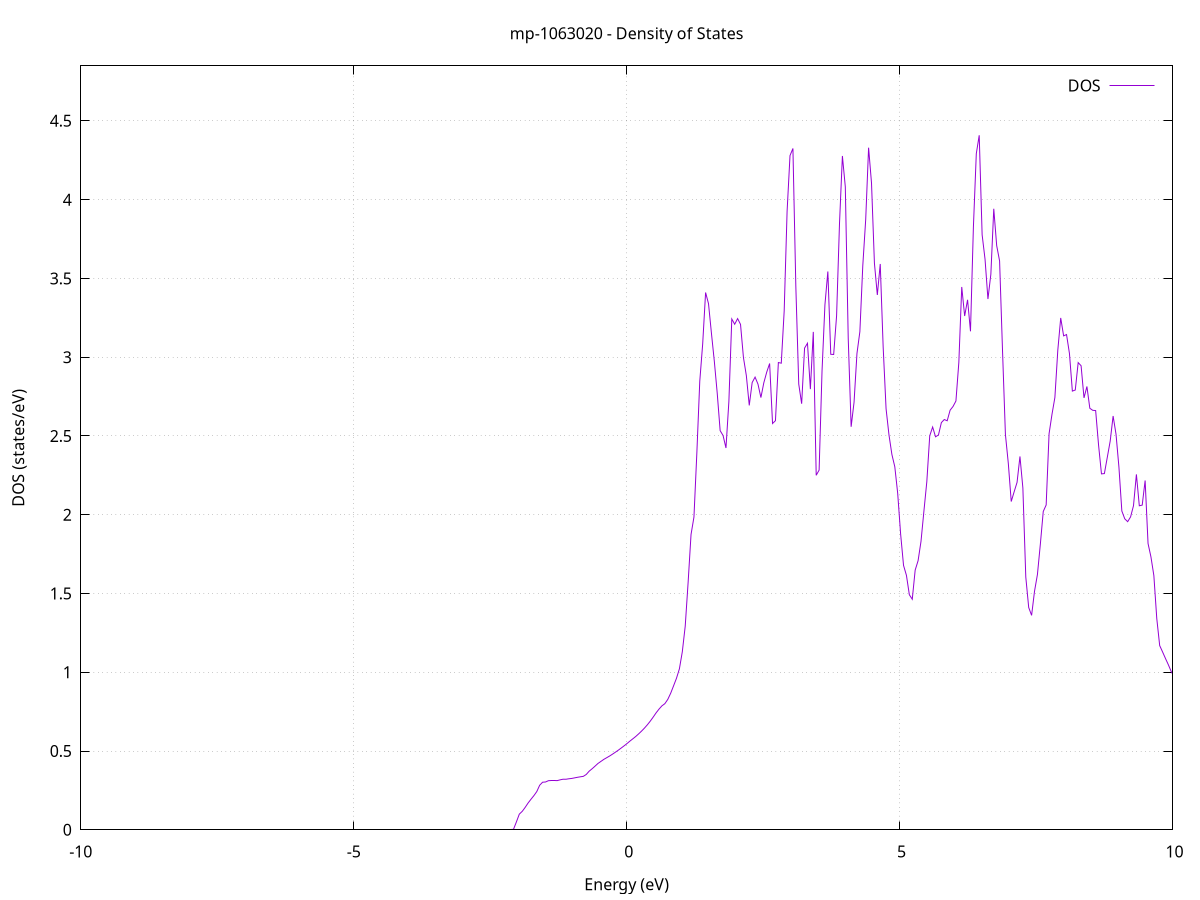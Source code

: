 set title 'mp-1063020 - Density of States'
set xlabel 'Energy (eV)'
set ylabel 'DOS (states/eV)'
set grid
set xrange [-10:10]
set yrange [0:4.849]
set xzeroaxis lt -1
set terminal png size 800,600
set output 'mp-1063020_dos_gnuplot.png'
plot '-' using 1:2 with lines title 'DOS'
-42.334600 0.000000
-42.281300 0.000000
-42.228000 0.000000
-42.174700 0.000000
-42.121300 0.000000
-42.068000 0.000000
-42.014700 0.000000
-41.961400 0.000000
-41.908000 0.000000
-41.854700 0.000000
-41.801400 0.000000
-41.748100 0.000000
-41.694700 0.000000
-41.641400 0.000000
-41.588100 0.000000
-41.534800 0.000000
-41.481400 0.000000
-41.428100 0.000000
-41.374800 0.000000
-41.321400 0.000000
-41.268100 0.000000
-41.214800 0.000000
-41.161500 0.000000
-41.108100 0.000000
-41.054800 0.000000
-41.001500 0.000000
-40.948200 0.000000
-40.894800 0.000000
-40.841500 0.000000
-40.788200 0.000000
-40.734900 0.000000
-40.681500 0.000000
-40.628200 0.000000
-40.574900 0.000000
-40.521500 0.000000
-40.468200 0.000000
-40.414900 0.000000
-40.361600 0.000000
-40.308200 0.000000
-40.254900 0.000000
-40.201600 0.000000
-40.148300 0.000000
-40.094900 0.000000
-40.041600 0.000000
-39.988300 0.000000
-39.935000 0.000000
-39.881600 0.000000
-39.828300 0.000000
-39.775000 0.000000
-39.721700 0.000000
-39.668300 0.000000
-39.615000 0.000000
-39.561700 0.000000
-39.508300 0.000000
-39.455000 0.000000
-39.401700 0.000000
-39.348400 0.000000
-39.295000 0.000000
-39.241700 0.000000
-39.188400 0.000000
-39.135100 0.000000
-39.081700 0.000000
-39.028400 0.000000
-38.975100 0.000000
-38.921800 0.000000
-38.868400 0.000000
-38.815100 0.000000
-38.761800 0.000000
-38.708400 0.000000
-38.655100 0.000000
-38.601800 0.000000
-38.548500 0.000000
-38.495100 0.000000
-38.441800 0.000000
-38.388500 0.000000
-38.335200 0.000000
-38.281800 0.000000
-38.228500 0.000000
-38.175200 0.000000
-38.121900 0.000000
-38.068500 0.000000
-38.015200 0.000000
-37.961900 0.000000
-37.908600 0.000000
-37.855200 0.000000
-37.801900 0.000000
-37.748600 0.000000
-37.695200 0.000000
-37.641900 0.000000
-37.588600 0.000000
-37.535300 0.000000
-37.481900 46.277500
-37.428600 40.204500
-37.375300 0.000000
-37.322000 0.000000
-37.268600 0.000000
-37.215300 0.000000
-37.162000 0.000000
-37.108700 0.000000
-37.055300 0.000000
-37.002000 0.000000
-36.948700 0.000000
-36.895400 0.000000
-36.842000 0.000000
-36.788700 0.000000
-36.735400 0.000000
-36.682000 0.000000
-36.628700 0.000000
-36.575400 0.000000
-36.522100 0.000000
-36.468700 0.000000
-36.415400 0.000000
-36.362100 0.000000
-36.308800 0.000000
-36.255400 0.000000
-36.202100 0.000000
-36.148800 0.000000
-36.095500 0.000000
-36.042100 0.000000
-35.988800 0.000000
-35.935500 0.000000
-35.882100 0.000000
-35.828800 0.000000
-35.775500 0.000000
-35.722200 0.000000
-35.668800 0.000000
-35.615500 0.000000
-35.562200 0.000000
-35.508900 0.000000
-35.455500 0.000000
-35.402200 0.000000
-35.348900 0.000000
-35.295600 0.000000
-35.242200 0.000000
-35.188900 0.000000
-35.135600 0.000000
-35.082300 0.000000
-35.028900 0.000000
-34.975600 0.000000
-34.922300 0.000000
-34.868900 0.000000
-34.815600 0.000000
-34.762300 0.000000
-34.709000 0.000000
-34.655600 0.000000
-34.602300 0.000000
-34.549000 0.000000
-34.495700 0.000000
-34.442300 0.000000
-34.389000 0.000000
-34.335700 0.000000
-34.282400 0.000000
-34.229000 0.000000
-34.175700 0.000000
-34.122400 0.000000
-34.069000 0.000000
-34.015700 0.000000
-33.962400 0.000000
-33.909100 0.000000
-33.855700 0.000000
-33.802400 0.000000
-33.749100 0.000000
-33.695800 0.000000
-33.642400 0.000000
-33.589100 0.000000
-33.535800 0.000000
-33.482500 0.000000
-33.429100 0.000000
-33.375800 0.000000
-33.322500 0.000000
-33.269200 0.000000
-33.215800 0.000000
-33.162500 0.000000
-33.109200 0.000000
-33.055800 0.000000
-33.002500 0.000000
-32.949200 0.000000
-32.895900 0.000000
-32.842500 0.000000
-32.789200 0.000000
-32.735900 0.000000
-32.682600 0.000000
-32.629200 0.000000
-32.575900 0.000000
-32.522600 0.000000
-32.469300 0.000000
-32.415900 0.000000
-32.362600 0.000000
-32.309300 0.000000
-32.255900 0.000000
-32.202600 0.000000
-32.149300 0.000000
-32.096000 0.000000
-32.042600 0.000000
-31.989300 0.000000
-31.936000 0.000000
-31.882700 0.000000
-31.829300 0.000000
-31.776000 0.000000
-31.722700 0.000000
-31.669400 0.000000
-31.616000 0.000000
-31.562700 0.000000
-31.509400 0.000000
-31.456100 0.000000
-31.402700 0.000000
-31.349400 0.000000
-31.296100 0.000000
-31.242700 0.000000
-31.189400 0.000000
-31.136100 0.000000
-31.082800 0.000000
-31.029400 0.000000
-30.976100 0.000000
-30.922800 0.000000
-30.869500 0.000000
-30.816100 0.000000
-30.762800 0.000000
-30.709500 0.000000
-30.656200 0.000000
-30.602800 0.000000
-30.549500 0.000000
-30.496200 0.000000
-30.442900 0.000000
-30.389500 0.000000
-30.336200 0.000000
-30.282900 0.000000
-30.229500 0.000000
-30.176200 0.000000
-30.122900 0.000000
-30.069600 0.000000
-30.016200 0.000000
-29.962900 0.000000
-29.909600 0.000000
-29.856300 0.000000
-29.802900 0.000000
-29.749600 0.000000
-29.696300 0.000000
-29.643000 0.000000
-29.589600 0.000000
-29.536300 0.000000
-29.483000 0.000000
-29.429600 0.000000
-29.376300 0.000000
-29.323000 0.000000
-29.269700 0.000000
-29.216300 0.000000
-29.163000 0.000000
-29.109700 0.000000
-29.056400 0.000000
-29.003000 0.000000
-28.949700 0.000000
-28.896400 0.000000
-28.843100 0.000000
-28.789700 0.000000
-28.736400 0.000000
-28.683100 0.000000
-28.629800 0.000000
-28.576400 0.000000
-28.523100 0.000000
-28.469800 0.000000
-28.416400 0.000000
-28.363100 0.000000
-28.309800 0.000000
-28.256500 0.000000
-28.203100 0.000000
-28.149800 0.000000
-28.096500 0.000000
-28.043200 0.000000
-27.989800 0.000000
-27.936500 0.000000
-27.883200 0.000000
-27.829900 0.000000
-27.776500 0.000000
-27.723200 0.000000
-27.669900 0.000000
-27.616500 0.000000
-27.563200 0.000000
-27.509900 0.000000
-27.456600 0.000000
-27.403200 0.000000
-27.349900 0.000000
-27.296600 0.000000
-27.243300 0.000000
-27.189900 0.000000
-27.136600 0.000000
-27.083300 0.000000
-27.030000 0.000000
-26.976600 0.000000
-26.923300 0.000000
-26.870000 0.000000
-26.816700 0.000000
-26.763300 2.209400
-26.710000 3.567000
-26.656700 5.487400
-26.603300 8.970200
-26.550000 13.037700
-26.496700 14.548600
-26.443400 4.047200
-26.390000 6.336800
-26.336700 12.033800
-26.283400 4.200800
-26.230100 3.831800
-26.176700 10.931600
-26.123400 5.825600
-26.070100 7.525600
-26.016800 10.026500
-25.963400 16.879300
-25.910100 22.094200
-25.856800 13.894700
-25.803500 14.245100
-25.750100 17.065500
-25.696800 7.583000
-25.643500 3.853400
-25.590100 5.498300
-25.536800 4.566600
-25.483500 4.145700
-25.430200 2.039500
-25.376800 0.000000
-25.323500 0.000000
-25.270200 0.000000
-25.216900 0.000000
-25.163500 0.000000
-25.110200 0.000000
-25.056900 0.000000
-25.003600 0.000000
-24.950200 0.000000
-24.896900 0.000000
-24.843600 0.000000
-24.790200 0.000000
-24.736900 0.000000
-24.683600 0.000000
-24.630300 0.000000
-24.576900 0.000000
-24.523600 0.000000
-24.470300 0.000000
-24.417000 0.000000
-24.363600 0.000000
-24.310300 0.000000
-24.257000 0.000000
-24.203700 0.000000
-24.150300 0.000000
-24.097000 0.000000
-24.043700 0.000000
-23.990400 0.000000
-23.937000 0.000000
-23.883700 0.000000
-23.830400 0.000000
-23.777000 0.000000
-23.723700 0.000000
-23.670400 0.000000
-23.617100 0.000000
-23.563700 0.000000
-23.510400 0.000000
-23.457100 0.000000
-23.403800 0.000000
-23.350400 0.000000
-23.297100 0.000000
-23.243800 0.000000
-23.190500 0.000000
-23.137100 0.000000
-23.083800 0.000000
-23.030500 0.000000
-22.977100 0.000000
-22.923800 0.000000
-22.870500 0.000000
-22.817200 0.000000
-22.763800 0.000000
-22.710500 0.000000
-22.657200 0.000000
-22.603900 0.000000
-22.550500 0.000000
-22.497200 0.000000
-22.443900 0.000000
-22.390600 0.000000
-22.337200 0.000000
-22.283900 0.000000
-22.230600 0.000000
-22.177300 0.000000
-22.123900 0.000000
-22.070600 0.000000
-22.017300 0.000000
-21.963900 0.000000
-21.910600 0.000000
-21.857300 0.000000
-21.804000 0.000000
-21.750600 0.000000
-21.697300 0.000000
-21.644000 0.000000
-21.590700 0.000000
-21.537300 0.000000
-21.484000 0.000000
-21.430700 0.000000
-21.377400 0.000000
-21.324000 0.000000
-21.270700 0.000000
-21.217400 0.000000
-21.164000 0.000000
-21.110700 0.000000
-21.057400 0.000000
-21.004100 0.000000
-20.950700 0.000000
-20.897400 0.000000
-20.844100 0.000000
-20.790800 0.000000
-20.737400 0.000000
-20.684100 0.000000
-20.630800 0.000000
-20.577500 0.000000
-20.524100 0.000000
-20.470800 0.000000
-20.417500 0.000000
-20.364200 0.000000
-20.310800 0.000000
-20.257500 0.000000
-20.204200 0.000000
-20.150800 0.000000
-20.097500 0.000000
-20.044200 0.000000
-19.990900 0.000000
-19.937500 0.000000
-19.884200 0.000000
-19.830900 0.000000
-19.777600 0.000000
-19.724200 0.000000
-19.670900 0.000000
-19.617600 0.000000
-19.564300 0.000000
-19.510900 0.000000
-19.457600 0.000000
-19.404300 0.000000
-19.351000 0.000000
-19.297600 0.000000
-19.244300 0.000000
-19.191000 0.000000
-19.137600 0.000000
-19.084300 0.000000
-19.031000 0.000000
-18.977700 0.000000
-18.924300 0.000000
-18.871000 0.000000
-18.817700 0.000000
-18.764400 0.000000
-18.711000 0.000000
-18.657700 0.000000
-18.604400 0.000000
-18.551100 0.000000
-18.497700 0.000000
-18.444400 0.000000
-18.391100 0.000000
-18.337700 0.000000
-18.284400 0.000000
-18.231100 0.000000
-18.177800 0.000000
-18.124400 0.000000
-18.071100 0.000000
-18.017800 0.000000
-17.964500 0.000000
-17.911100 0.000000
-17.857800 0.000000
-17.804500 0.000000
-17.751200 0.000000
-17.697800 0.000000
-17.644500 0.000000
-17.591200 0.000000
-17.537900 0.000000
-17.484500 0.000000
-17.431200 0.000000
-17.377900 0.000000
-17.324500 0.000000
-17.271200 0.000000
-17.217900 0.000000
-17.164600 0.000000
-17.111200 0.000000
-17.057900 0.000000
-17.004600 0.000000
-16.951300 0.000000
-16.897900 0.000000
-16.844600 0.000000
-16.791300 0.000000
-16.738000 0.000000
-16.684600 0.000000
-16.631300 0.000000
-16.578000 0.000000
-16.524600 0.000000
-16.471300 0.000000
-16.418000 0.000000
-16.364700 0.000000
-16.311300 0.000000
-16.258000 0.000000
-16.204700 0.000000
-16.151400 0.000000
-16.098000 0.000000
-16.044700 0.000000
-15.991400 0.000000
-15.938100 0.000000
-15.884700 0.000000
-15.831400 0.000000
-15.778100 0.000000
-15.724800 0.000000
-15.671400 0.000000
-15.618100 0.000000
-15.564800 0.000000
-15.511400 0.000000
-15.458100 0.000000
-15.404800 0.000000
-15.351500 0.000000
-15.298100 0.000000
-15.244800 0.000000
-15.191500 0.000000
-15.138200 0.000000
-15.084800 0.000000
-15.031500 0.000000
-14.978200 0.000000
-14.924900 0.000000
-14.871500 0.000000
-14.818200 0.000000
-14.764900 0.000000
-14.711500 0.000000
-14.658200 0.000000
-14.604900 0.000000
-14.551600 0.000000
-14.498200 0.000000
-14.444900 0.000000
-14.391600 0.000000
-14.338300 0.000000
-14.284900 0.000000
-14.231600 0.000000
-14.178300 0.000000
-14.125000 0.000000
-14.071600 0.000000
-14.018300 0.000000
-13.965000 0.000000
-13.911700 0.000000
-13.858300 0.000000
-13.805000 0.000000
-13.751700 0.000000
-13.698300 0.000000
-13.645000 0.000000
-13.591700 0.000000
-13.538400 0.000000
-13.485000 0.000000
-13.431700 0.000000
-13.378400 0.000000
-13.325100 0.000000
-13.271700 0.000000
-13.218400 0.000000
-13.165100 0.000000
-13.111800 0.000000
-13.058400 0.000000
-13.005100 0.000000
-12.951800 0.000000
-12.898500 0.000000
-12.845100 0.000000
-12.791800 0.000000
-12.738500 0.000000
-12.685100 0.000000
-12.631800 0.000000
-12.578500 0.000000
-12.525200 0.000000
-12.471800 0.000000
-12.418500 0.000000
-12.365200 0.000000
-12.311900 0.000000
-12.258500 0.000000
-12.205200 0.000000
-12.151900 0.000000
-12.098600 0.000000
-12.045200 0.000000
-11.991900 0.000000
-11.938600 0.000000
-11.885200 0.000000
-11.831900 0.000000
-11.778600 0.000000
-11.725300 0.000000
-11.671900 0.000000
-11.618600 0.000000
-11.565300 0.000000
-11.512000 0.000000
-11.458600 0.000000
-11.405300 0.000000
-11.352000 0.000000
-11.298700 0.000000
-11.245300 0.000000
-11.192000 0.000000
-11.138700 0.000000
-11.085400 0.000000
-11.032000 0.000000
-10.978700 0.000000
-10.925400 0.000000
-10.872000 0.000000
-10.818700 0.000000
-10.765400 0.000000
-10.712100 0.000000
-10.658700 0.000000
-10.605400 0.000000
-10.552100 0.000000
-10.498800 0.000000
-10.445400 0.000000
-10.392100 0.000000
-10.338800 0.000000
-10.285500 0.000000
-10.232100 0.000000
-10.178800 0.000000
-10.125500 0.000000
-10.072100 0.000000
-10.018800 0.000000
-9.965500 0.000000
-9.912200 0.000000
-9.858800 0.000000
-9.805500 0.000000
-9.752200 0.000000
-9.698900 0.000000
-9.645500 0.000000
-9.592200 0.000000
-9.538900 0.000000
-9.485600 0.000000
-9.432200 0.000000
-9.378900 0.000000
-9.325600 0.000000
-9.272300 0.000000
-9.218900 0.000000
-9.165600 0.000000
-9.112300 0.000000
-9.058900 0.000000
-9.005600 0.000000
-8.952300 0.000000
-8.899000 0.000000
-8.845600 0.000000
-8.792300 0.000000
-8.739000 0.000000
-8.685700 0.000000
-8.632300 0.000000
-8.579000 0.000000
-8.525700 0.000000
-8.472400 0.000000
-8.419000 0.000000
-8.365700 0.000000
-8.312400 0.000000
-8.259100 0.000000
-8.205700 0.000000
-8.152400 0.000000
-8.099100 0.000000
-8.045700 0.000000
-7.992400 0.000000
-7.939100 0.000000
-7.885800 0.000000
-7.832400 0.000000
-7.779100 0.000000
-7.725800 0.000000
-7.672500 0.000000
-7.619100 0.000000
-7.565800 0.000000
-7.512500 0.000000
-7.459200 0.000000
-7.405800 0.000000
-7.352500 0.000000
-7.299200 0.000000
-7.245800 0.000000
-7.192500 0.000000
-7.139200 0.000000
-7.085900 0.000000
-7.032500 0.000000
-6.979200 0.000000
-6.925900 0.000000
-6.872600 0.000000
-6.819200 0.000000
-6.765900 0.000000
-6.712600 0.000000
-6.659300 0.000000
-6.605900 0.000000
-6.552600 0.000000
-6.499300 0.000000
-6.446000 0.000000
-6.392600 0.000000
-6.339300 0.000000
-6.286000 0.000000
-6.232600 0.000000
-6.179300 0.000000
-6.126000 0.000000
-6.072700 0.000000
-6.019300 0.000000
-5.966000 0.000000
-5.912700 0.000000
-5.859400 0.000000
-5.806000 0.000000
-5.752700 0.000000
-5.699400 0.000000
-5.646100 0.000000
-5.592700 0.000000
-5.539400 0.000000
-5.486100 0.000000
-5.432700 0.000000
-5.379400 0.000000
-5.326100 0.000000
-5.272800 0.000000
-5.219400 0.000000
-5.166100 0.000000
-5.112800 0.000000
-5.059500 0.000000
-5.006100 0.000000
-4.952800 0.000000
-4.899500 0.000000
-4.846200 0.000000
-4.792800 0.000000
-4.739500 0.000000
-4.686200 0.000000
-4.632900 0.000000
-4.579500 0.000000
-4.526200 0.000000
-4.472900 0.000000
-4.419500 0.000000
-4.366200 0.000000
-4.312900 0.000000
-4.259600 0.000000
-4.206200 0.000000
-4.152900 0.000000
-4.099600 0.000000
-4.046300 0.000000
-3.992900 0.000000
-3.939600 0.000000
-3.886300 0.000000
-3.833000 0.000000
-3.779600 0.000000
-3.726300 0.000000
-3.673000 0.000000
-3.619600 0.000000
-3.566300 0.000000
-3.513000 0.000000
-3.459700 0.000000
-3.406300 0.000000
-3.353000 0.000000
-3.299700 0.000000
-3.246400 0.000000
-3.193000 0.000000
-3.139700 0.000000
-3.086400 0.000000
-3.033100 0.000000
-2.979700 0.000000
-2.926400 0.000000
-2.873100 0.000000
-2.819800 0.000000
-2.766400 0.000000
-2.713100 0.000000
-2.659800 0.000000
-2.606400 0.000000
-2.553100 0.000000
-2.499800 0.000000
-2.446500 0.000000
-2.393100 0.000000
-2.339800 0.000000
-2.286500 0.000000
-2.233200 0.000000
-2.179800 0.000000
-2.126500 0.000000
-2.073200 0.002600
-2.019900 0.049700
-1.966500 0.099200
-1.913200 0.116800
-1.859900 0.141700
-1.806600 0.169400
-1.753200 0.193500
-1.699900 0.216500
-1.646600 0.242300
-1.593200 0.282700
-1.539900 0.301900
-1.486600 0.303300
-1.433300 0.311500
-1.379900 0.309600
-1.326600 0.309600
-1.273300 0.312000
-1.220000 0.316800
-1.166600 0.320800
-1.113300 0.320700
-1.060000 0.323700
-1.006700 0.325900
-0.953300 0.329500
-0.900000 0.333200
-0.846700 0.336300
-0.793300 0.339200
-0.740000 0.351100
-0.686700 0.371900
-0.633400 0.387100
-0.580000 0.403600
-0.526700 0.420600
-0.473400 0.433500
-0.420100 0.446500
-0.366700 0.457200
-0.313400 0.467900
-0.260100 0.479800
-0.206800 0.492200
-0.153400 0.505100
-0.100100 0.518800
-0.046800 0.532700
0.006500 0.547400
0.059900 0.562800
0.113200 0.577400
0.166500 0.592200
0.219900 0.608800
0.273200 0.626400
0.326500 0.645500
0.379800 0.666500
0.433200 0.689800
0.486500 0.715400
0.539800 0.742300
0.593100 0.766000
0.646500 0.786700
0.699800 0.800500
0.753100 0.827300
0.806400 0.866400
0.859800 0.913800
0.913100 0.961800
0.966400 1.021500
1.019800 1.129800
1.073100 1.292200
1.126400 1.570700
1.179700 1.874500
1.233100 1.985000
1.286400 2.393600
1.339700 2.847300
1.393000 3.084000
1.446400 3.410400
1.499700 3.339700
1.553000 3.153000
1.606300 2.973800
1.659700 2.770100
1.713000 2.533400
1.766300 2.503000
1.819600 2.423500
1.873000 2.719100
1.926300 3.242300
1.979600 3.209000
2.033000 3.244800
2.086300 3.208100
2.139600 2.998200
2.192900 2.882900
2.246300 2.693800
2.299600 2.838900
2.352900 2.873400
2.406200 2.828700
2.459600 2.743500
2.512900 2.837300
2.566200 2.904900
2.619500 2.959800
2.672900 2.578800
2.726200 2.596900
2.779500 2.965900
2.832900 2.961800
2.886200 3.293100
2.939500 3.925700
2.992800 4.279600
3.046200 4.324800
3.099500 3.449100
3.152800 2.829300
3.206100 2.704500
3.259500 3.057600
3.312800 3.088200
3.366100 2.797200
3.419400 3.160600
3.472800 2.250100
3.526100 2.283200
3.579400 2.911000
3.632700 3.332700
3.686100 3.543900
3.739400 3.018200
3.792700 3.017000
3.846100 3.262500
3.899400 3.846600
3.952700 4.277100
4.006000 4.081300
4.059400 3.119300
4.112700 2.558200
4.166000 2.713600
4.219300 3.023100
4.272700 3.162000
4.326000 3.580100
4.379300 3.872500
4.432600 4.329700
4.486000 4.104600
4.539300 3.596400
4.592600 3.394700
4.645900 3.591700
4.699300 3.065100
4.752600 2.672700
4.805900 2.506100
4.859300 2.382400
4.912600 2.304200
4.965900 2.134800
5.019200 1.877900
5.072600 1.678300
5.125900 1.614700
5.179200 1.491800
5.232500 1.463200
5.285900 1.648300
5.339200 1.708000
5.392500 1.830500
5.445800 2.022300
5.499200 2.209700
5.552500 2.500700
5.605800 2.556600
5.659200 2.494500
5.712500 2.506000
5.765800 2.584700
5.819100 2.604100
5.872500 2.596300
5.925800 2.663300
5.979100 2.686800
6.032400 2.721700
6.085800 2.966700
6.139100 3.445600
6.192400 3.261300
6.245700 3.364100
6.299100 3.164200
6.352400 3.824200
6.405700 4.291900
6.459000 4.408500
6.512400 3.777000
6.565700 3.621800
6.619000 3.369000
6.672400 3.526300
6.725700 3.941900
6.779000 3.708300
6.832300 3.610800
6.885700 3.044800
6.939000 2.509600
6.992300 2.325000
7.045600 2.083700
7.099000 2.145500
7.152300 2.205300
7.205600 2.369600
7.258900 2.169600
7.312300 1.604300
7.365600 1.411100
7.418900 1.361100
7.472300 1.514100
7.525600 1.620500
7.578900 1.812500
7.632200 2.020300
7.685600 2.061800
7.738900 2.513900
7.792200 2.636900
7.845500 2.744400
7.898900 3.044300
7.952200 3.248900
8.005500 3.135200
8.058800 3.143500
8.112200 3.023100
8.165500 2.784600
8.218800 2.791500
8.272100 2.965400
8.325500 2.945500
8.378800 2.741500
8.432100 2.813900
8.485500 2.675600
8.538800 2.662600
8.592100 2.661000
8.645400 2.442400
8.698800 2.259100
8.752100 2.261000
8.805400 2.363900
8.858700 2.467300
8.912100 2.626500
8.965400 2.510800
9.018700 2.301600
9.072000 2.023400
9.125400 1.973900
9.178700 1.955800
9.232000 1.986000
9.285400 2.057100
9.338700 2.256000
9.392000 2.056700
9.445300 2.060900
9.498700 2.217200
9.552000 1.817400
9.605300 1.731900
9.658600 1.613400
9.712000 1.340700
9.765300 1.169300
9.818600 1.128600
9.871900 1.086900
9.925300 1.046600
9.978600 1.002800
10.031900 0.970700
10.085200 0.997800
10.138600 1.079500
10.191900 1.149300
10.245200 1.255300
10.298600 1.395400
10.351900 1.505600
10.405200 1.583100
10.458500 1.699800
10.511900 1.789600
10.565200 1.828100
10.618500 1.959000
10.671800 1.830300
10.725200 1.597100
10.778500 1.472800
10.831800 1.404200
10.885100 1.384000
10.938500 1.376500
10.991800 1.397800
11.045100 1.425500
11.098400 1.456700
11.151800 1.545400
11.205100 1.534900
11.258400 1.464800
11.311800 1.401000
11.365100 1.343500
11.418400 1.277500
11.471700 1.258900
11.525100 1.270400
11.578400 1.247200
11.631700 1.077900
11.685000 1.066000
11.738400 1.046800
11.791700 1.136200
11.845000 1.324400
11.898300 1.464900
11.951700 1.488100
12.005000 1.448800
12.058300 1.405500
12.111700 1.431900
12.165000 1.492100
12.218300 1.550500
12.271600 1.549400
12.325000 1.570200
12.378300 1.528900
12.431600 1.534900
12.484900 1.497700
12.538300 1.389300
12.591600 1.221600
12.644900 1.155600
12.698200 1.144500
12.751600 1.107200
12.804900 1.034500
12.858200 0.981400
12.911500 1.008500
12.964900 1.028900
13.018200 1.053300
13.071500 1.102400
13.124900 1.087200
13.178200 1.139000
13.231500 1.242900
13.284800 1.370900
13.338200 1.453400
13.391500 1.585800
13.444800 1.535500
13.498100 1.497700
13.551500 1.438600
13.604800 1.424000
13.658100 1.373000
13.711400 1.468300
13.764800 1.453000
13.818100 1.511600
13.871400 1.515500
13.924800 1.573700
13.978100 1.539700
14.031400 1.482700
14.084700 1.456400
14.138100 1.509400
14.191400 1.564000
14.244700 1.608900
14.298000 1.606300
14.351400 1.530600
14.404700 1.506800
14.458000 1.464400
14.511300 1.390900
14.564700 1.410700
14.618000 1.392100
14.671300 1.206100
14.724600 1.203400
14.778000 1.129700
14.831300 1.175300
14.884600 1.314700
14.938000 1.427400
14.991300 1.534600
15.044600 1.668300
15.097900 1.712800
15.151300 1.673200
15.204600 1.666100
15.257900 1.656400
15.311200 1.649800
15.364600 1.699000
15.417900 1.775400
15.471200 1.890900
15.524500 1.916400
15.577900 1.800600
15.631200 1.850900
15.684500 2.052200
15.737800 2.149900
15.791200 2.222900
15.844500 2.138000
15.897800 2.116900
15.951200 2.201800
16.004500 2.240400
16.057800 2.167600
16.111100 2.081300
16.164500 1.965400
16.217800 1.910900
16.271100 1.905800
16.324400 1.874000
16.377800 1.850300
16.431100 1.829900
16.484400 1.847200
16.537700 1.937300
16.591100 1.976100
16.644400 1.974900
16.697700 1.948300
16.751100 1.937800
16.804400 1.908400
16.857700 1.892200
16.911000 1.843000
16.964400 1.796100
17.017700 1.774400
17.071000 1.755800
17.124300 1.728900
17.177700 1.708600
17.231000 1.713200
17.284300 1.730200
17.337600 1.774300
17.391000 1.824500
17.444300 1.878300
17.497600 1.874000
17.550900 1.856400
17.604300 1.751600
17.657600 1.679400
17.710900 1.666800
17.764300 1.683200
17.817600 1.735300
17.870900 1.820100
17.924200 1.804000
17.977600 1.700700
18.030900 1.652500
18.084200 1.669500
18.137500 1.633400
18.190900 1.648500
18.244200 1.748100
18.297500 1.778100
18.350800 1.843800
18.404200 1.856800
18.457500 1.810500
18.510800 1.815500
18.564200 1.835200
18.617500 1.835700
18.670800 1.762900
18.724100 1.735900
18.777500 1.837900
18.830800 1.963300
18.884100 2.093400
18.937400 2.258200
18.990800 2.313600
19.044100 2.297700
19.097400 2.247400
19.150700 2.309900
19.204100 2.255600
19.257400 2.211300
19.310700 2.238800
19.364000 2.487400
19.417400 2.792500
19.470700 2.848200
19.524000 3.005000
19.577400 2.802100
19.630700 2.666000
19.684000 2.486400
19.737300 2.410400
19.790700 2.328600
19.844000 2.192300
19.897300 2.182200
19.950600 2.252400
20.004000 2.379200
20.057300 2.461200
20.110600 2.664100
20.163900 2.543600
20.217300 2.398800
20.270600 2.292100
20.323900 2.206900
20.377300 2.013300
20.430600 1.928400
20.483900 1.898100
20.537200 1.805700
20.590600 1.746200
20.643900 1.715800
20.697200 1.628200
20.750500 1.662200
20.803900 1.677300
20.857200 1.744700
20.910500 1.887500
20.963800 1.817100
21.017200 1.805600
21.070500 2.015400
21.123800 2.224200
21.177100 2.314300
21.230500 2.452600
21.283800 2.442100
21.337100 2.476000
21.390500 2.562200
21.443800 2.578000
21.497100 2.325100
21.550400 2.388900
21.603800 2.157900
21.657100 2.094300
21.710400 2.019000
21.763700 1.990500
21.817100 1.975200
21.870400 1.911700
21.923700 1.929200
21.977000 1.881900
22.030400 1.878200
22.083700 1.898100
22.137000 1.921500
22.190300 1.879500
22.243700 1.815300
22.297000 1.535200
22.350300 1.428500
22.403700 1.398800
22.457000 1.357200
22.510300 1.464700
22.563600 1.539700
22.617000 1.620500
22.670300 1.729200
22.723600 1.823800
22.776900 1.935500
22.830300 2.010100
22.883600 2.030100
22.936900 2.033100
22.990200 2.022500
23.043600 2.084300
23.096900 2.124600
23.150200 2.021200
23.203600 2.017200
23.256900 2.106600
23.310200 2.218300
23.363500 2.399400
23.416900 2.325700
23.470200 2.316200
23.523500 2.350800
23.576800 2.324600
23.630200 2.371600
23.683500 2.504000
23.736800 2.547400
23.790100 2.615500
23.843500 2.550600
23.896800 2.520300
23.950100 2.439800
24.003400 2.467800
24.056800 2.460200
24.110100 2.466500
24.163400 2.452400
24.216800 2.282300
24.270100 2.326200
24.323400 2.336300
24.376700 2.236200
24.430100 2.094700
24.483400 1.940200
24.536700 1.830200
24.590000 1.737000
24.643400 1.586800
24.696700 1.600900
24.750000 1.693900
24.803300 1.841500
24.856700 2.022600
24.910000 2.243500
24.963300 2.420700
25.016700 2.531700
25.070000 2.440700
25.123300 2.339300
25.176600 2.099100
25.230000 1.876700
25.283300 1.767200
25.336600 1.753100
25.389900 1.744600
25.443300 1.866300
25.496600 2.070700
25.549900 2.228300
25.603200 2.506100
25.656600 2.514900
25.709900 2.602200
25.763200 2.659400
25.816500 2.704200
25.869900 2.709800
25.923200 2.711200
25.976500 2.570000
26.029900 2.610300
26.083200 2.442900
26.136500 2.308600
26.189800 2.227100
26.243200 2.268500
26.296500 2.218000
26.349800 2.094000
26.403100 2.058400
26.456500 1.982500
26.509800 1.867600
26.563100 1.857900
26.616400 1.895000
26.669800 1.791700
26.723100 1.775000
26.776400 1.714400
26.829800 1.681800
26.883100 1.717700
26.936400 1.784100
26.989700 1.709500
27.043100 1.733100
27.096400 1.765300
27.149700 1.923400
27.203000 2.067800
27.256400 2.138500
27.309700 2.216400
27.363000 2.291700
27.416300 2.304700
27.469700 2.223500
27.523000 2.201400
27.576300 2.181600
27.629600 2.260000
27.683000 2.369700
27.736300 2.387800
27.789600 2.438000
27.843000 2.279900
27.896300 2.241200
27.949600 2.115000
28.002900 2.167300
28.056300 2.326700
28.109600 2.552700
28.162900 2.691900
28.216200 2.807400
28.269600 2.940300
28.322900 2.893300
28.376200 2.872500
28.429500 2.875100
28.482900 2.839300
28.536200 2.726400
28.589500 2.528000
28.642800 2.326500
28.696200 2.164800
28.749500 2.107200
28.802800 2.009500
28.856200 1.937400
28.909500 1.960400
28.962800 2.064700
29.016100 2.176400
29.069500 2.306200
29.122800 2.367700
29.176100 2.384300
29.229400 2.487700
29.282800 2.580300
29.336100 2.577600
29.389400 2.531300
29.442700 2.521400
29.496100 2.474500
29.549400 2.340000
29.602700 2.086700
29.656100 1.946900
29.709400 1.809200
29.762700 1.837000
29.816000 1.918000
29.869400 2.106200
29.922700 2.103800
29.976000 2.079600
30.029300 2.054900
30.082700 2.083800
30.136000 2.096600
30.189300 2.076000
30.242600 2.067900
30.296000 2.094300
30.349300 2.148300
30.402600 2.153100
30.455900 2.137900
30.509300 2.118200
30.562600 2.149100
30.615900 2.140600
30.669300 2.100600
30.722600 2.115800
30.775900 2.092500
30.829200 2.085700
30.882600 2.084500
30.935900 2.114700
30.989200 2.178600
31.042500 2.292000
31.095900 2.412900
31.149200 2.540300
31.202500 2.591700
31.255800 2.617400
31.309200 2.625800
31.362500 2.620000
31.415800 2.606700
31.469200 2.515400
31.522500 2.450000
31.575800 2.352700
31.629100 2.172500
31.682500 2.286400
31.735800 2.286100
31.789100 2.177800
31.842400 2.095000
31.895800 2.039000
31.949100 1.993400
32.002400 1.975900
32.055700 1.976000
32.109100 2.033700
32.162400 2.079900
32.215700 2.141200
32.269000 2.119400
32.322400 2.181900
32.375700 2.302500
32.429000 2.341800
32.482400 2.305800
32.535700 2.208100
32.589000 2.103000
32.642300 2.156000
32.695700 2.200400
32.749000 2.305900
32.802300 2.527500
32.855600 2.550700
32.909000 2.649100
32.962300 2.639700
33.015600 2.695400
33.068900 2.806200
33.122300 2.821500
33.175600 2.767500
33.228900 2.710000
33.282300 2.543800
33.335600 2.450000
33.388900 2.546600
33.442200 2.544200
33.495600 2.504800
33.548900 2.388900
33.602200 2.476000
33.655500 2.519400
33.708900 2.507100
33.762200 2.451300
33.815500 2.456200
33.868800 2.478100
33.922200 2.549200
33.975500 2.604500
34.028800 2.756300
34.082100 2.875100
34.135500 2.869500
34.188800 2.776900
34.242100 2.751200
34.295500 2.817600
34.348800 2.824000
34.402100 2.811200
34.455400 2.829200
34.508800 2.865100
34.562100 2.920700
34.615400 3.000900
34.668700 3.096500
34.722100 2.952200
34.775400 2.934300
34.828700 2.702900
34.882000 2.592700
34.935400 2.661700
34.988700 2.715800
35.042000 2.733400
35.095300 2.712400
35.148700 2.744800
35.202000 2.826100
35.255300 2.897200
35.308700 2.881900
35.362000 2.817700
35.415300 2.666900
35.468600 2.541800
35.522000 2.476400
35.575300 2.505300
35.628600 2.531000
35.681900 2.508500
35.735300 2.482700
35.788600 2.337600
35.841900 2.314100
35.895200 2.335400
35.948600 2.451800
36.001900 2.632900
36.055200 2.845100
36.108600 3.072900
36.161900 3.013400
36.215200 2.971300
36.268500 2.874600
36.321900 2.866900
36.375200 2.760200
36.428500 2.657400
36.481800 2.566600
36.535200 2.501400
36.588500 2.199100
36.641800 2.083400
36.695100 2.125200
36.748500 2.280200
36.801800 2.469700
36.855100 2.522900
36.908400 2.626100
36.961800 2.571700
37.015100 2.538300
37.068400 2.555000
37.121800 2.665300
37.175100 2.752300
37.228400 2.815100
37.281700 2.855600
37.335100 2.928700
37.388400 2.790800
37.441700 2.591500
37.495000 2.542200
37.548400 2.460700
37.601700 2.395200
37.655000 2.442200
37.708300 2.552700
37.761700 2.600400
37.815000 2.911200
37.868300 3.139500
37.921700 3.212000
37.975000 3.105600
38.028300 3.013900
38.081600 2.991600
38.135000 2.949100
38.188300 3.143500
38.241600 3.146700
38.294900 3.013400
38.348300 2.963300
38.401600 2.927900
38.454900 2.943900
38.508200 3.035000
38.561600 3.223200
38.614900 3.160800
38.668200 2.972100
38.721500 2.681200
38.774900 2.547400
38.828200 2.519200
38.881500 2.451200
38.934900 2.480400
38.988200 2.631900
39.041500 2.808800
39.094800 3.048900
39.148200 3.069700
39.201500 3.005200
39.254800 3.104100
39.308100 3.061800
39.361500 2.935200
39.414800 2.861900
39.468100 2.842900
39.521400 2.838500
39.574800 2.948500
39.628100 3.326000
39.681400 3.698400
39.734700 4.004900
39.788100 4.674200
39.841400 6.013900
39.894700 7.740600
39.948100 7.899000
40.001400 11.624500
40.054700 11.804000
40.108000 8.072000
40.161400 6.576600
40.214700 6.357800
40.268000 5.216800
40.321300 4.321300
40.374700 3.797200
40.428000 3.582000
40.481300 3.591300
40.534600 3.546600
40.588000 3.519500
40.641300 3.384100
40.694600 3.270100
40.748000 3.241700
40.801300 3.144000
40.854600 3.057900
40.907900 3.005200
40.961300 2.899200
41.014600 2.827400
41.067900 2.671300
41.121200 2.549200
41.174600 2.464000
41.227900 2.501300
41.281200 2.497200
41.334500 2.734600
41.387900 2.888200
41.441200 2.839300
41.494500 2.938700
41.547800 2.889200
41.601200 2.727700
41.654500 2.663500
41.707800 2.631800
41.761200 2.562700
41.814500 2.561000
41.867800 2.640800
41.921100 2.537200
41.974500 2.515100
42.027800 2.518800
42.081100 2.550600
42.134400 2.626900
42.187800 2.726300
42.241100 2.740200
42.294400 2.771500
42.347700 2.783000
42.401100 2.702400
42.454400 2.582500
42.507700 2.538200
42.561100 2.524300
42.614400 2.446600
42.667700 2.484000
42.721000 2.537300
42.774400 2.473100
42.827700 2.377000
42.881000 2.366500
42.934300 2.437900
42.987700 2.521700
43.041000 2.663800
43.094300 2.825900
43.147600 2.908700
43.201000 2.993500
43.254300 2.908300
43.307600 2.835900
43.360900 2.804900
43.414300 2.734800
43.467600 2.680600
43.520900 2.643700
43.574300 2.605700
43.627600 2.666200
43.680900 2.765100
43.734200 2.858700
43.787600 3.097500
43.840900 2.843800
43.894200 2.828600
43.947500 2.897100
44.000900 2.983300
44.054200 2.828000
44.107500 2.674500
44.160800 2.604800
44.214200 2.651500
44.267500 2.684800
44.320800 2.787100
44.374200 2.880000
44.427500 2.753900
44.480800 2.813800
44.534100 2.845500
44.587500 2.927600
44.640800 3.006600
44.694100 3.048000
44.747400 3.066400
44.800800 3.154800
44.854100 3.292000
44.907400 3.551600
44.960700 4.001000
45.014100 4.560400
45.067400 4.522800
45.120700 4.259700
45.174000 4.284600
45.227400 4.804500
45.280700 4.932900
45.334000 5.436400
45.387400 5.407500
45.440700 4.987500
45.494000 4.677500
45.547300 4.261800
45.600700 3.844400
45.654000 3.700500
45.707300 3.810100
45.760600 3.799200
45.814000 3.627500
45.867300 3.366900
45.920600 3.182600
45.973900 3.052100
46.027300 2.986300
46.080600 2.827200
46.133900 2.788200
46.187200 2.833900
46.240600 2.884600
46.293900 3.008700
46.347200 3.069100
46.400600 3.247300
46.453900 3.317900
46.507200 3.386200
46.560500 3.285000
46.613900 3.128700
46.667200 2.859500
46.720500 2.631900
46.773800 2.729300
46.827200 2.746700
46.880500 2.745400
46.933800 2.810400
46.987100 2.964700
47.040500 3.107600
47.093800 3.115800
47.147100 3.167600
47.200500 3.141000
47.253800 2.999900
47.307100 2.803100
47.360400 2.768900
47.413800 2.758300
47.467100 2.945700
47.520400 3.124700
47.573700 3.149400
47.627100 3.172700
47.680400 3.052500
47.733700 3.047300
47.787000 2.946700
47.840400 2.794000
47.893700 2.801700
47.947000 2.796900
48.000300 2.788500
48.053700 2.866200
48.107000 3.030200
48.160300 3.280000
48.213700 3.240400
48.267000 3.275000
48.320300 3.163400
48.373600 2.820800
48.427000 2.582700
48.480300 2.580700
48.533600 2.762600
48.586900 2.676700
48.640300 2.648400
48.693600 2.662800
48.746900 2.793000
48.800200 2.843000
48.853600 2.936500
48.906900 2.906300
48.960200 2.935800
49.013600 3.075500
49.066900 3.199400
49.120200 3.447900
49.173500 3.292200
49.226900 3.281400
49.280200 3.266900
49.333500 2.976800
49.386800 2.885300
49.440200 2.781400
49.493500 2.800300
49.546800 2.961600
49.600100 3.071700
49.653500 3.115100
49.706800 3.225100
49.760100 3.271100
49.813400 3.176600
49.866800 2.990300
49.920100 2.731300
49.973400 2.583300
50.026800 2.468200
50.080100 2.395700
50.133400 2.610700
50.186700 2.666100
50.240100 2.781100
50.293400 2.876500
50.346700 3.061300
50.400000 3.093600
50.453400 3.073000
50.506700 3.011900
50.560000 2.837600
50.613300 2.724400
50.666700 2.595300
50.720000 2.557200
50.773300 2.525300
50.826700 2.637600
50.880000 2.788000
50.933300 2.908800
50.986600 3.050500
51.040000 3.107600
51.093300 3.069800
51.146600 2.997000
51.199900 2.836600
51.253300 2.696900
51.306600 2.632400
51.359900 2.626300
51.413200 2.711700
51.466600 2.868100
51.519900 3.025300
51.573200 3.100900
51.626500 3.063200
51.679900 2.911900
51.733200 2.768100
51.786500 2.667100
51.839900 2.629300
51.893200 2.613800
51.946500 2.681200
51.999800 2.644900
52.053200 2.770400
52.106500 2.773900
52.159800 2.806500
52.213100 2.784600
52.266500 2.772800
52.319800 3.105100
52.373100 3.018600
52.426400 2.843600
52.479800 2.761100
52.533100 2.744400
52.586400 2.815800
52.639700 2.910900
52.693100 2.893300
52.746400 2.867000
52.799700 2.874500
52.853100 2.859300
52.906400 2.848500
52.959700 2.924600
53.013000 2.882200
53.066400 2.830700
53.119700 2.887800
53.173000 3.018400
53.226300 2.906000
53.279700 2.897800
53.333000 2.900500
53.386300 2.944200
53.439600 2.994300
53.493000 3.173400
53.546300 3.370600
53.599600 3.227600
53.653000 3.116400
53.706300 3.165300
53.759600 3.086800
53.812900 2.955600
53.866300 2.984200
53.919600 3.053300
53.972900 2.975900
54.026200 3.022900
54.079600 2.877000
54.132900 2.865100
54.186200 2.841400
54.239500 2.829500
54.292900 2.976700
54.346200 3.186700
54.399500 3.330800
54.452800 3.499200
54.506200 3.431000
54.559500 3.315500
54.612800 3.369200
54.666200 3.214700
54.719500 2.990300
54.772800 2.879900
54.826100 2.752000
54.879500 2.728000
54.932800 2.835800
54.986100 2.865700
55.039400 3.045800
55.092800 3.170500
55.146100 3.140900
55.199400 3.048200
55.252700 2.975400
55.306100 2.943400
55.359400 2.875800
55.412700 2.779300
55.466100 2.673200
55.519400 2.615200
55.572700 2.580400
55.626000 2.455400
55.679400 2.268500
55.732700 2.163900
55.786000 2.093300
55.839300 2.050200
55.892700 1.989000
55.946000 1.936200
55.999300 1.789300
56.052600 1.702200
56.106000 1.635400
56.159300 1.560900
56.212600 1.528000
56.265900 1.461200
56.319300 1.454500
56.372600 1.432900
56.425900 1.354100
56.479300 1.321700
56.532600 1.324200
56.585900 1.327100
56.639200 1.357300
56.692600 1.352100
56.745900 1.309200
56.799200 1.232200
56.852500 1.111500
56.905900 1.012600
56.959200 0.890100
57.012500 0.809700
57.065800 0.825600
57.119200 0.717800
57.172500 0.676800
57.225800 0.658900
57.279100 0.606800
57.332500 0.601600
57.385800 0.560300
57.439100 0.569900
57.492500 0.567500
57.545800 0.517400
57.599100 0.528400
57.652400 0.545000
57.705800 0.546100
57.759100 0.526700
57.812400 0.493200
57.865700 0.461700
57.919100 0.437500
57.972400 0.405600
58.025700 0.393100
58.079000 0.382500
58.132400 0.344900
58.185700 0.318700
58.239000 0.311300
58.292400 0.308300
58.345700 0.306800
58.399000 0.273200
58.452300 0.242800
58.505700 0.220500
58.559000 0.198800
58.612300 0.171300
58.665600 0.150300
58.719000 0.131300
58.772300 0.111100
58.825600 0.089700
58.878900 0.070100
58.932300 0.055200
58.985600 0.093100
59.038900 0.049000
59.092200 0.041300
59.145600 0.032700
59.198900 0.022400
59.252200 0.012600
59.305600 0.005500
59.358900 0.002400
59.412200 0.000700
59.465500 0.000000
59.518900 0.000000
59.572200 0.000000
59.625500 0.000000
59.678800 0.000000
59.732200 0.000000
59.785500 0.000000
59.838800 0.000000
59.892100 0.000000
59.945500 0.000000
59.998800 0.000000
60.052100 0.000000
60.105500 0.000000
60.158800 0.000000
60.212100 0.000000
60.265400 0.000000
60.318800 0.000000
60.372100 0.000000
60.425400 0.000000
60.478700 0.000000
60.532100 0.000000
60.585400 0.000000
60.638700 0.000000
60.692000 0.000000
60.745400 0.000000
60.798700 0.000000
60.852000 0.000000
60.905300 0.000000
60.958700 0.000000
61.012000 0.000000
61.065300 0.000000
61.118700 0.000000
61.172000 0.000000
61.225300 0.000000
61.278600 0.000000
61.332000 0.000000
61.385300 0.000000
61.438600 0.000000
61.491900 0.000000
61.545300 0.000000
61.598600 0.000000
61.651900 0.000000
61.705200 0.000000
61.758600 0.000000
61.811900 0.000000
61.865200 0.000000
61.918600 0.000000
61.971900 0.000000
62.025200 0.000000
62.078500 0.000000
62.131900 0.000000
62.185200 0.000000
62.238500 0.000000
62.291800 0.000000
62.345200 0.000000
62.398500 0.000000
62.451800 0.000000
62.505100 0.000000
62.558500 0.000000
62.611800 0.000000
62.665100 0.000000
62.718400 0.000000
62.771800 0.000000
62.825100 0.000000
62.878400 0.000000
62.931800 0.000000
62.985100 0.000000
63.038400 0.000000
63.091700 0.000000
63.145100 0.000000
63.198400 0.000000
63.251700 0.000000
63.305000 0.000000
63.358400 0.000000
63.411700 0.000000
63.465000 0.000000
63.518300 0.000000
63.571700 0.000000
63.625000 0.000000
63.678300 0.000000
63.731600 0.000000
63.785000 0.000000
63.838300 0.000000
63.891600 0.000000
63.945000 0.000000
63.998300 0.000000
64.051600 0.000000
64.104900 0.000000
64.158300 0.000000
64.211600 0.000000
64.264900 0.000000
64.318200 0.000000
e
